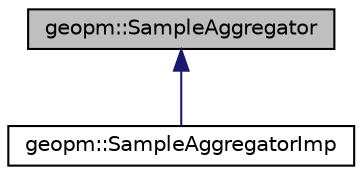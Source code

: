 digraph "geopm::SampleAggregator"
{
 // LATEX_PDF_SIZE
  edge [fontname="Helvetica",fontsize="10",labelfontname="Helvetica",labelfontsize="10"];
  node [fontname="Helvetica",fontsize="10",shape=record];
  Node1 [label="geopm::SampleAggregator",height=0.2,width=0.4,color="black", fillcolor="grey75", style="filled", fontcolor="black",tooltip=" "];
  Node1 -> Node2 [dir="back",color="midnightblue",fontsize="10",style="solid",fontname="Helvetica"];
  Node2 [label="geopm::SampleAggregatorImp",height=0.2,width=0.4,color="black", fillcolor="white", style="filled",URL="$classgeopm_1_1_sample_aggregator_imp.html",tooltip=" "];
}
